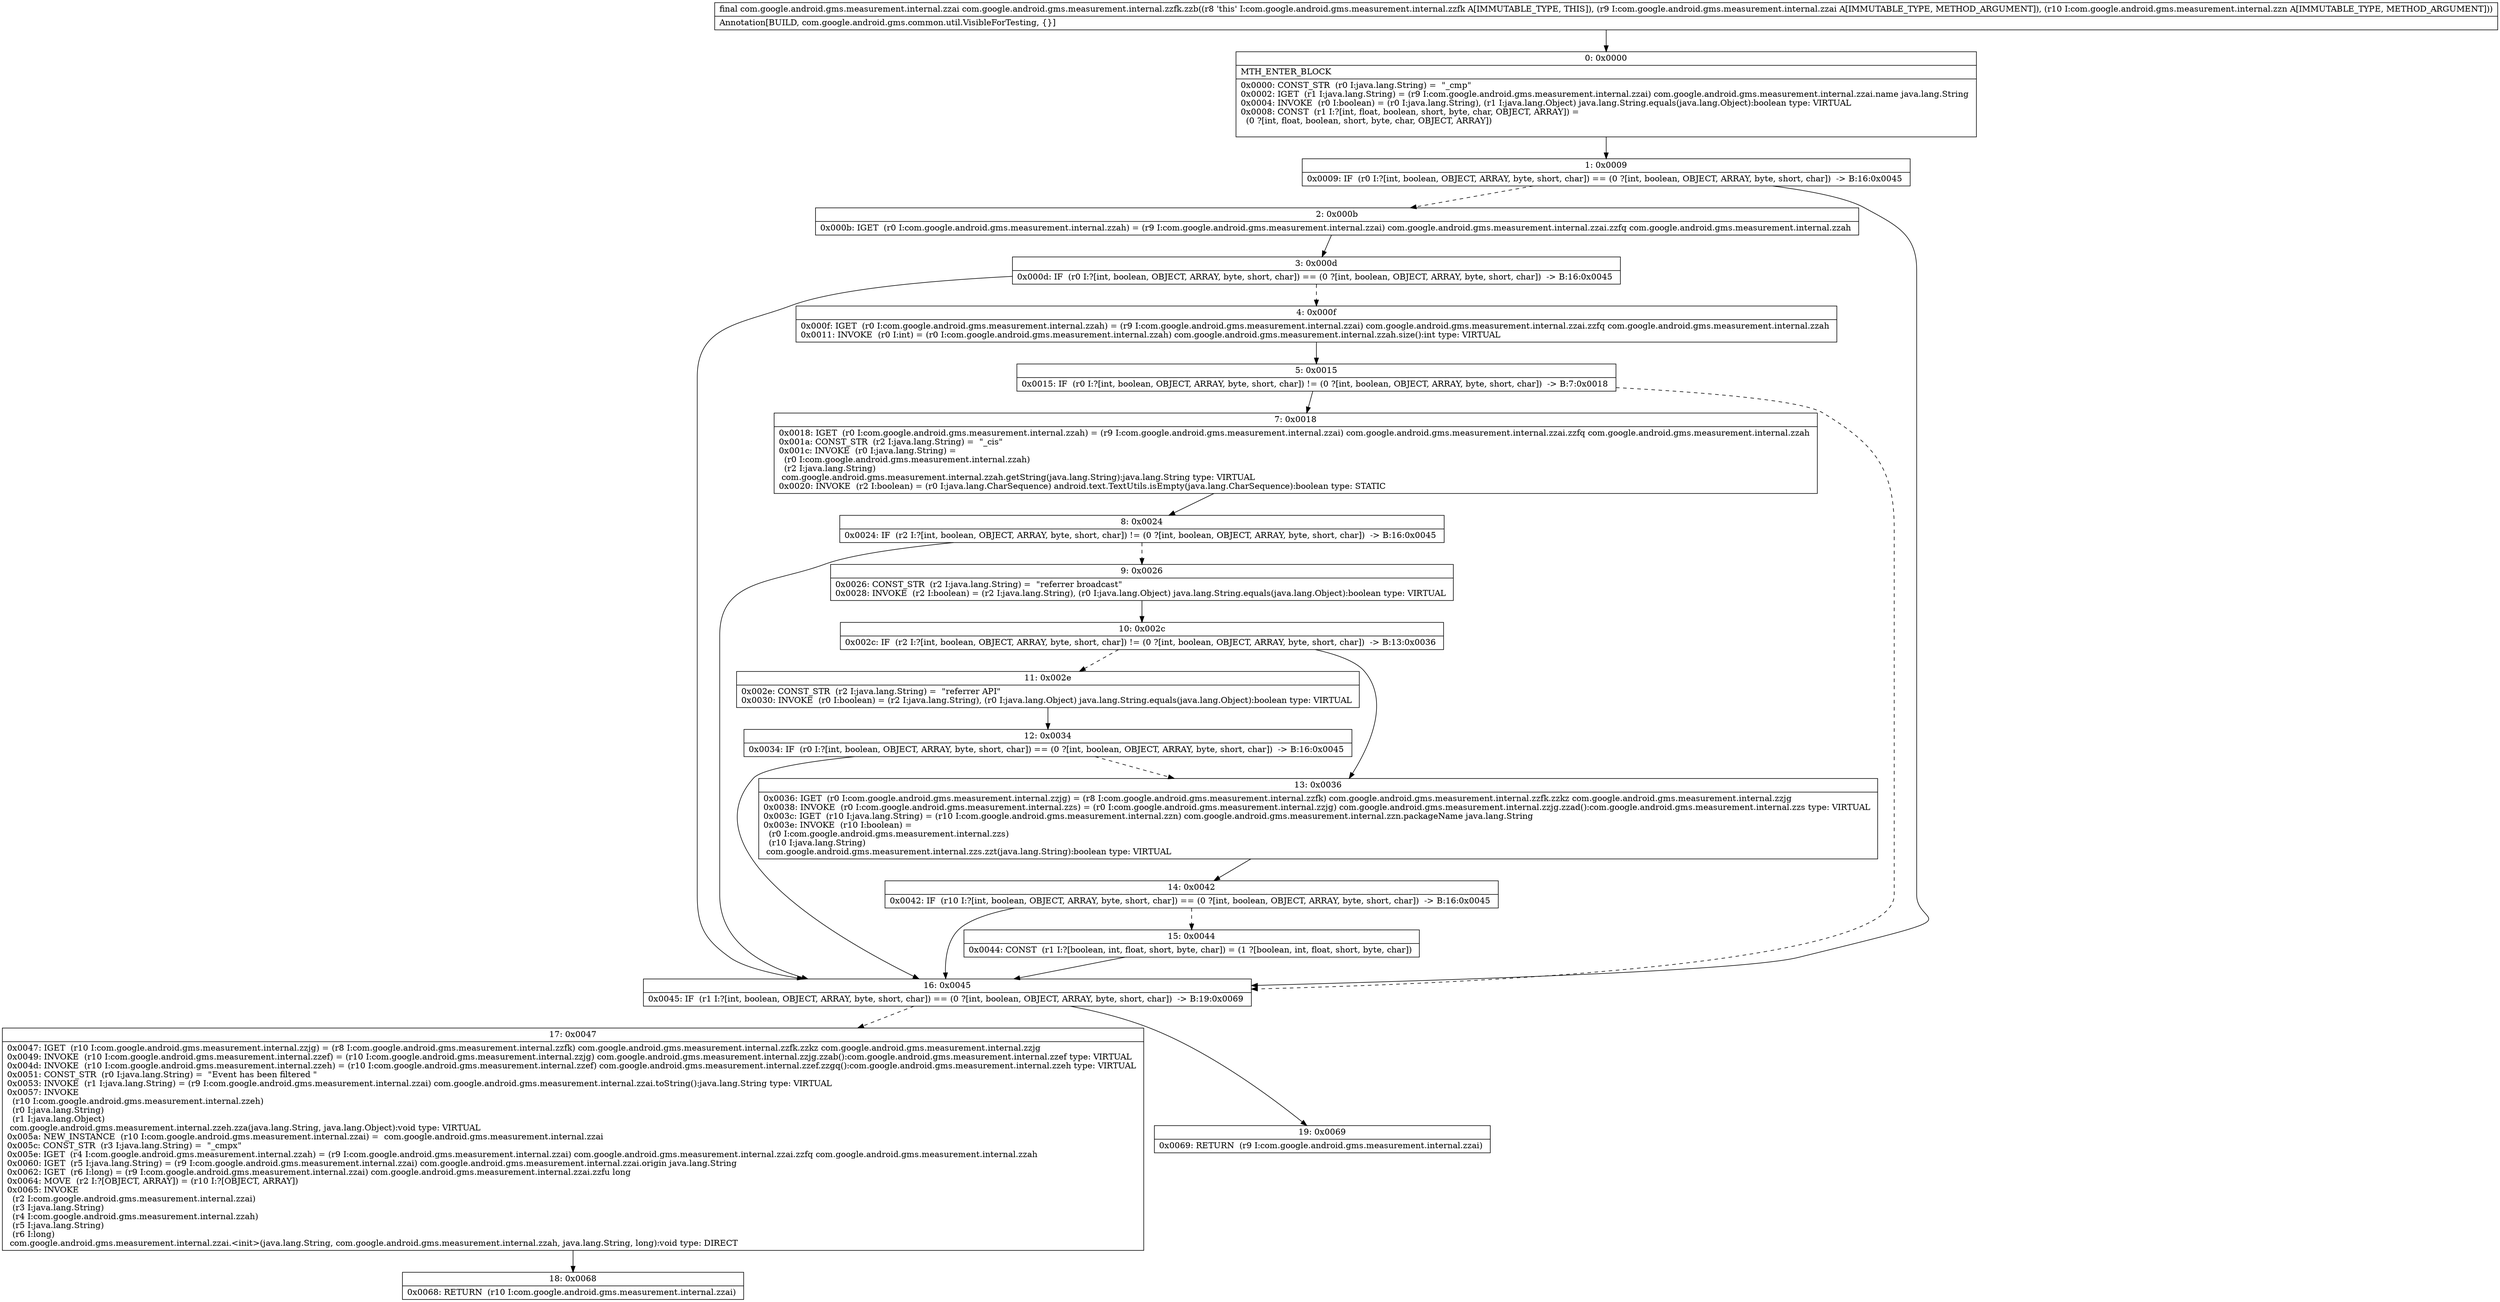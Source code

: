 digraph "CFG forcom.google.android.gms.measurement.internal.zzfk.zzb(Lcom\/google\/android\/gms\/measurement\/internal\/zzai;Lcom\/google\/android\/gms\/measurement\/internal\/zzn;)Lcom\/google\/android\/gms\/measurement\/internal\/zzai;" {
Node_0 [shape=record,label="{0\:\ 0x0000|MTH_ENTER_BLOCK\l|0x0000: CONST_STR  (r0 I:java.lang.String) =  \"_cmp\" \l0x0002: IGET  (r1 I:java.lang.String) = (r9 I:com.google.android.gms.measurement.internal.zzai) com.google.android.gms.measurement.internal.zzai.name java.lang.String \l0x0004: INVOKE  (r0 I:boolean) = (r0 I:java.lang.String), (r1 I:java.lang.Object) java.lang.String.equals(java.lang.Object):boolean type: VIRTUAL \l0x0008: CONST  (r1 I:?[int, float, boolean, short, byte, char, OBJECT, ARRAY]) = \l  (0 ?[int, float, boolean, short, byte, char, OBJECT, ARRAY])\l \l}"];
Node_1 [shape=record,label="{1\:\ 0x0009|0x0009: IF  (r0 I:?[int, boolean, OBJECT, ARRAY, byte, short, char]) == (0 ?[int, boolean, OBJECT, ARRAY, byte, short, char])  \-\> B:16:0x0045 \l}"];
Node_2 [shape=record,label="{2\:\ 0x000b|0x000b: IGET  (r0 I:com.google.android.gms.measurement.internal.zzah) = (r9 I:com.google.android.gms.measurement.internal.zzai) com.google.android.gms.measurement.internal.zzai.zzfq com.google.android.gms.measurement.internal.zzah \l}"];
Node_3 [shape=record,label="{3\:\ 0x000d|0x000d: IF  (r0 I:?[int, boolean, OBJECT, ARRAY, byte, short, char]) == (0 ?[int, boolean, OBJECT, ARRAY, byte, short, char])  \-\> B:16:0x0045 \l}"];
Node_4 [shape=record,label="{4\:\ 0x000f|0x000f: IGET  (r0 I:com.google.android.gms.measurement.internal.zzah) = (r9 I:com.google.android.gms.measurement.internal.zzai) com.google.android.gms.measurement.internal.zzai.zzfq com.google.android.gms.measurement.internal.zzah \l0x0011: INVOKE  (r0 I:int) = (r0 I:com.google.android.gms.measurement.internal.zzah) com.google.android.gms.measurement.internal.zzah.size():int type: VIRTUAL \l}"];
Node_5 [shape=record,label="{5\:\ 0x0015|0x0015: IF  (r0 I:?[int, boolean, OBJECT, ARRAY, byte, short, char]) != (0 ?[int, boolean, OBJECT, ARRAY, byte, short, char])  \-\> B:7:0x0018 \l}"];
Node_7 [shape=record,label="{7\:\ 0x0018|0x0018: IGET  (r0 I:com.google.android.gms.measurement.internal.zzah) = (r9 I:com.google.android.gms.measurement.internal.zzai) com.google.android.gms.measurement.internal.zzai.zzfq com.google.android.gms.measurement.internal.zzah \l0x001a: CONST_STR  (r2 I:java.lang.String) =  \"_cis\" \l0x001c: INVOKE  (r0 I:java.lang.String) = \l  (r0 I:com.google.android.gms.measurement.internal.zzah)\l  (r2 I:java.lang.String)\l com.google.android.gms.measurement.internal.zzah.getString(java.lang.String):java.lang.String type: VIRTUAL \l0x0020: INVOKE  (r2 I:boolean) = (r0 I:java.lang.CharSequence) android.text.TextUtils.isEmpty(java.lang.CharSequence):boolean type: STATIC \l}"];
Node_8 [shape=record,label="{8\:\ 0x0024|0x0024: IF  (r2 I:?[int, boolean, OBJECT, ARRAY, byte, short, char]) != (0 ?[int, boolean, OBJECT, ARRAY, byte, short, char])  \-\> B:16:0x0045 \l}"];
Node_9 [shape=record,label="{9\:\ 0x0026|0x0026: CONST_STR  (r2 I:java.lang.String) =  \"referrer broadcast\" \l0x0028: INVOKE  (r2 I:boolean) = (r2 I:java.lang.String), (r0 I:java.lang.Object) java.lang.String.equals(java.lang.Object):boolean type: VIRTUAL \l}"];
Node_10 [shape=record,label="{10\:\ 0x002c|0x002c: IF  (r2 I:?[int, boolean, OBJECT, ARRAY, byte, short, char]) != (0 ?[int, boolean, OBJECT, ARRAY, byte, short, char])  \-\> B:13:0x0036 \l}"];
Node_11 [shape=record,label="{11\:\ 0x002e|0x002e: CONST_STR  (r2 I:java.lang.String) =  \"referrer API\" \l0x0030: INVOKE  (r0 I:boolean) = (r2 I:java.lang.String), (r0 I:java.lang.Object) java.lang.String.equals(java.lang.Object):boolean type: VIRTUAL \l}"];
Node_12 [shape=record,label="{12\:\ 0x0034|0x0034: IF  (r0 I:?[int, boolean, OBJECT, ARRAY, byte, short, char]) == (0 ?[int, boolean, OBJECT, ARRAY, byte, short, char])  \-\> B:16:0x0045 \l}"];
Node_13 [shape=record,label="{13\:\ 0x0036|0x0036: IGET  (r0 I:com.google.android.gms.measurement.internal.zzjg) = (r8 I:com.google.android.gms.measurement.internal.zzfk) com.google.android.gms.measurement.internal.zzfk.zzkz com.google.android.gms.measurement.internal.zzjg \l0x0038: INVOKE  (r0 I:com.google.android.gms.measurement.internal.zzs) = (r0 I:com.google.android.gms.measurement.internal.zzjg) com.google.android.gms.measurement.internal.zzjg.zzad():com.google.android.gms.measurement.internal.zzs type: VIRTUAL \l0x003c: IGET  (r10 I:java.lang.String) = (r10 I:com.google.android.gms.measurement.internal.zzn) com.google.android.gms.measurement.internal.zzn.packageName java.lang.String \l0x003e: INVOKE  (r10 I:boolean) = \l  (r0 I:com.google.android.gms.measurement.internal.zzs)\l  (r10 I:java.lang.String)\l com.google.android.gms.measurement.internal.zzs.zzt(java.lang.String):boolean type: VIRTUAL \l}"];
Node_14 [shape=record,label="{14\:\ 0x0042|0x0042: IF  (r10 I:?[int, boolean, OBJECT, ARRAY, byte, short, char]) == (0 ?[int, boolean, OBJECT, ARRAY, byte, short, char])  \-\> B:16:0x0045 \l}"];
Node_15 [shape=record,label="{15\:\ 0x0044|0x0044: CONST  (r1 I:?[boolean, int, float, short, byte, char]) = (1 ?[boolean, int, float, short, byte, char]) \l}"];
Node_16 [shape=record,label="{16\:\ 0x0045|0x0045: IF  (r1 I:?[int, boolean, OBJECT, ARRAY, byte, short, char]) == (0 ?[int, boolean, OBJECT, ARRAY, byte, short, char])  \-\> B:19:0x0069 \l}"];
Node_17 [shape=record,label="{17\:\ 0x0047|0x0047: IGET  (r10 I:com.google.android.gms.measurement.internal.zzjg) = (r8 I:com.google.android.gms.measurement.internal.zzfk) com.google.android.gms.measurement.internal.zzfk.zzkz com.google.android.gms.measurement.internal.zzjg \l0x0049: INVOKE  (r10 I:com.google.android.gms.measurement.internal.zzef) = (r10 I:com.google.android.gms.measurement.internal.zzjg) com.google.android.gms.measurement.internal.zzjg.zzab():com.google.android.gms.measurement.internal.zzef type: VIRTUAL \l0x004d: INVOKE  (r10 I:com.google.android.gms.measurement.internal.zzeh) = (r10 I:com.google.android.gms.measurement.internal.zzef) com.google.android.gms.measurement.internal.zzef.zzgq():com.google.android.gms.measurement.internal.zzeh type: VIRTUAL \l0x0051: CONST_STR  (r0 I:java.lang.String) =  \"Event has been filtered \" \l0x0053: INVOKE  (r1 I:java.lang.String) = (r9 I:com.google.android.gms.measurement.internal.zzai) com.google.android.gms.measurement.internal.zzai.toString():java.lang.String type: VIRTUAL \l0x0057: INVOKE  \l  (r10 I:com.google.android.gms.measurement.internal.zzeh)\l  (r0 I:java.lang.String)\l  (r1 I:java.lang.Object)\l com.google.android.gms.measurement.internal.zzeh.zza(java.lang.String, java.lang.Object):void type: VIRTUAL \l0x005a: NEW_INSTANCE  (r10 I:com.google.android.gms.measurement.internal.zzai) =  com.google.android.gms.measurement.internal.zzai \l0x005c: CONST_STR  (r3 I:java.lang.String) =  \"_cmpx\" \l0x005e: IGET  (r4 I:com.google.android.gms.measurement.internal.zzah) = (r9 I:com.google.android.gms.measurement.internal.zzai) com.google.android.gms.measurement.internal.zzai.zzfq com.google.android.gms.measurement.internal.zzah \l0x0060: IGET  (r5 I:java.lang.String) = (r9 I:com.google.android.gms.measurement.internal.zzai) com.google.android.gms.measurement.internal.zzai.origin java.lang.String \l0x0062: IGET  (r6 I:long) = (r9 I:com.google.android.gms.measurement.internal.zzai) com.google.android.gms.measurement.internal.zzai.zzfu long \l0x0064: MOVE  (r2 I:?[OBJECT, ARRAY]) = (r10 I:?[OBJECT, ARRAY]) \l0x0065: INVOKE  \l  (r2 I:com.google.android.gms.measurement.internal.zzai)\l  (r3 I:java.lang.String)\l  (r4 I:com.google.android.gms.measurement.internal.zzah)\l  (r5 I:java.lang.String)\l  (r6 I:long)\l com.google.android.gms.measurement.internal.zzai.\<init\>(java.lang.String, com.google.android.gms.measurement.internal.zzah, java.lang.String, long):void type: DIRECT \l}"];
Node_18 [shape=record,label="{18\:\ 0x0068|0x0068: RETURN  (r10 I:com.google.android.gms.measurement.internal.zzai) \l}"];
Node_19 [shape=record,label="{19\:\ 0x0069|0x0069: RETURN  (r9 I:com.google.android.gms.measurement.internal.zzai) \l}"];
MethodNode[shape=record,label="{final com.google.android.gms.measurement.internal.zzai com.google.android.gms.measurement.internal.zzfk.zzb((r8 'this' I:com.google.android.gms.measurement.internal.zzfk A[IMMUTABLE_TYPE, THIS]), (r9 I:com.google.android.gms.measurement.internal.zzai A[IMMUTABLE_TYPE, METHOD_ARGUMENT]), (r10 I:com.google.android.gms.measurement.internal.zzn A[IMMUTABLE_TYPE, METHOD_ARGUMENT]))  | Annotation[BUILD, com.google.android.gms.common.util.VisibleForTesting, \{\}]\l}"];
MethodNode -> Node_0;
Node_0 -> Node_1;
Node_1 -> Node_2[style=dashed];
Node_1 -> Node_16;
Node_2 -> Node_3;
Node_3 -> Node_4[style=dashed];
Node_3 -> Node_16;
Node_4 -> Node_5;
Node_5 -> Node_7;
Node_5 -> Node_16[style=dashed];
Node_7 -> Node_8;
Node_8 -> Node_9[style=dashed];
Node_8 -> Node_16;
Node_9 -> Node_10;
Node_10 -> Node_11[style=dashed];
Node_10 -> Node_13;
Node_11 -> Node_12;
Node_12 -> Node_13[style=dashed];
Node_12 -> Node_16;
Node_13 -> Node_14;
Node_14 -> Node_15[style=dashed];
Node_14 -> Node_16;
Node_15 -> Node_16;
Node_16 -> Node_17[style=dashed];
Node_16 -> Node_19;
Node_17 -> Node_18;
}


